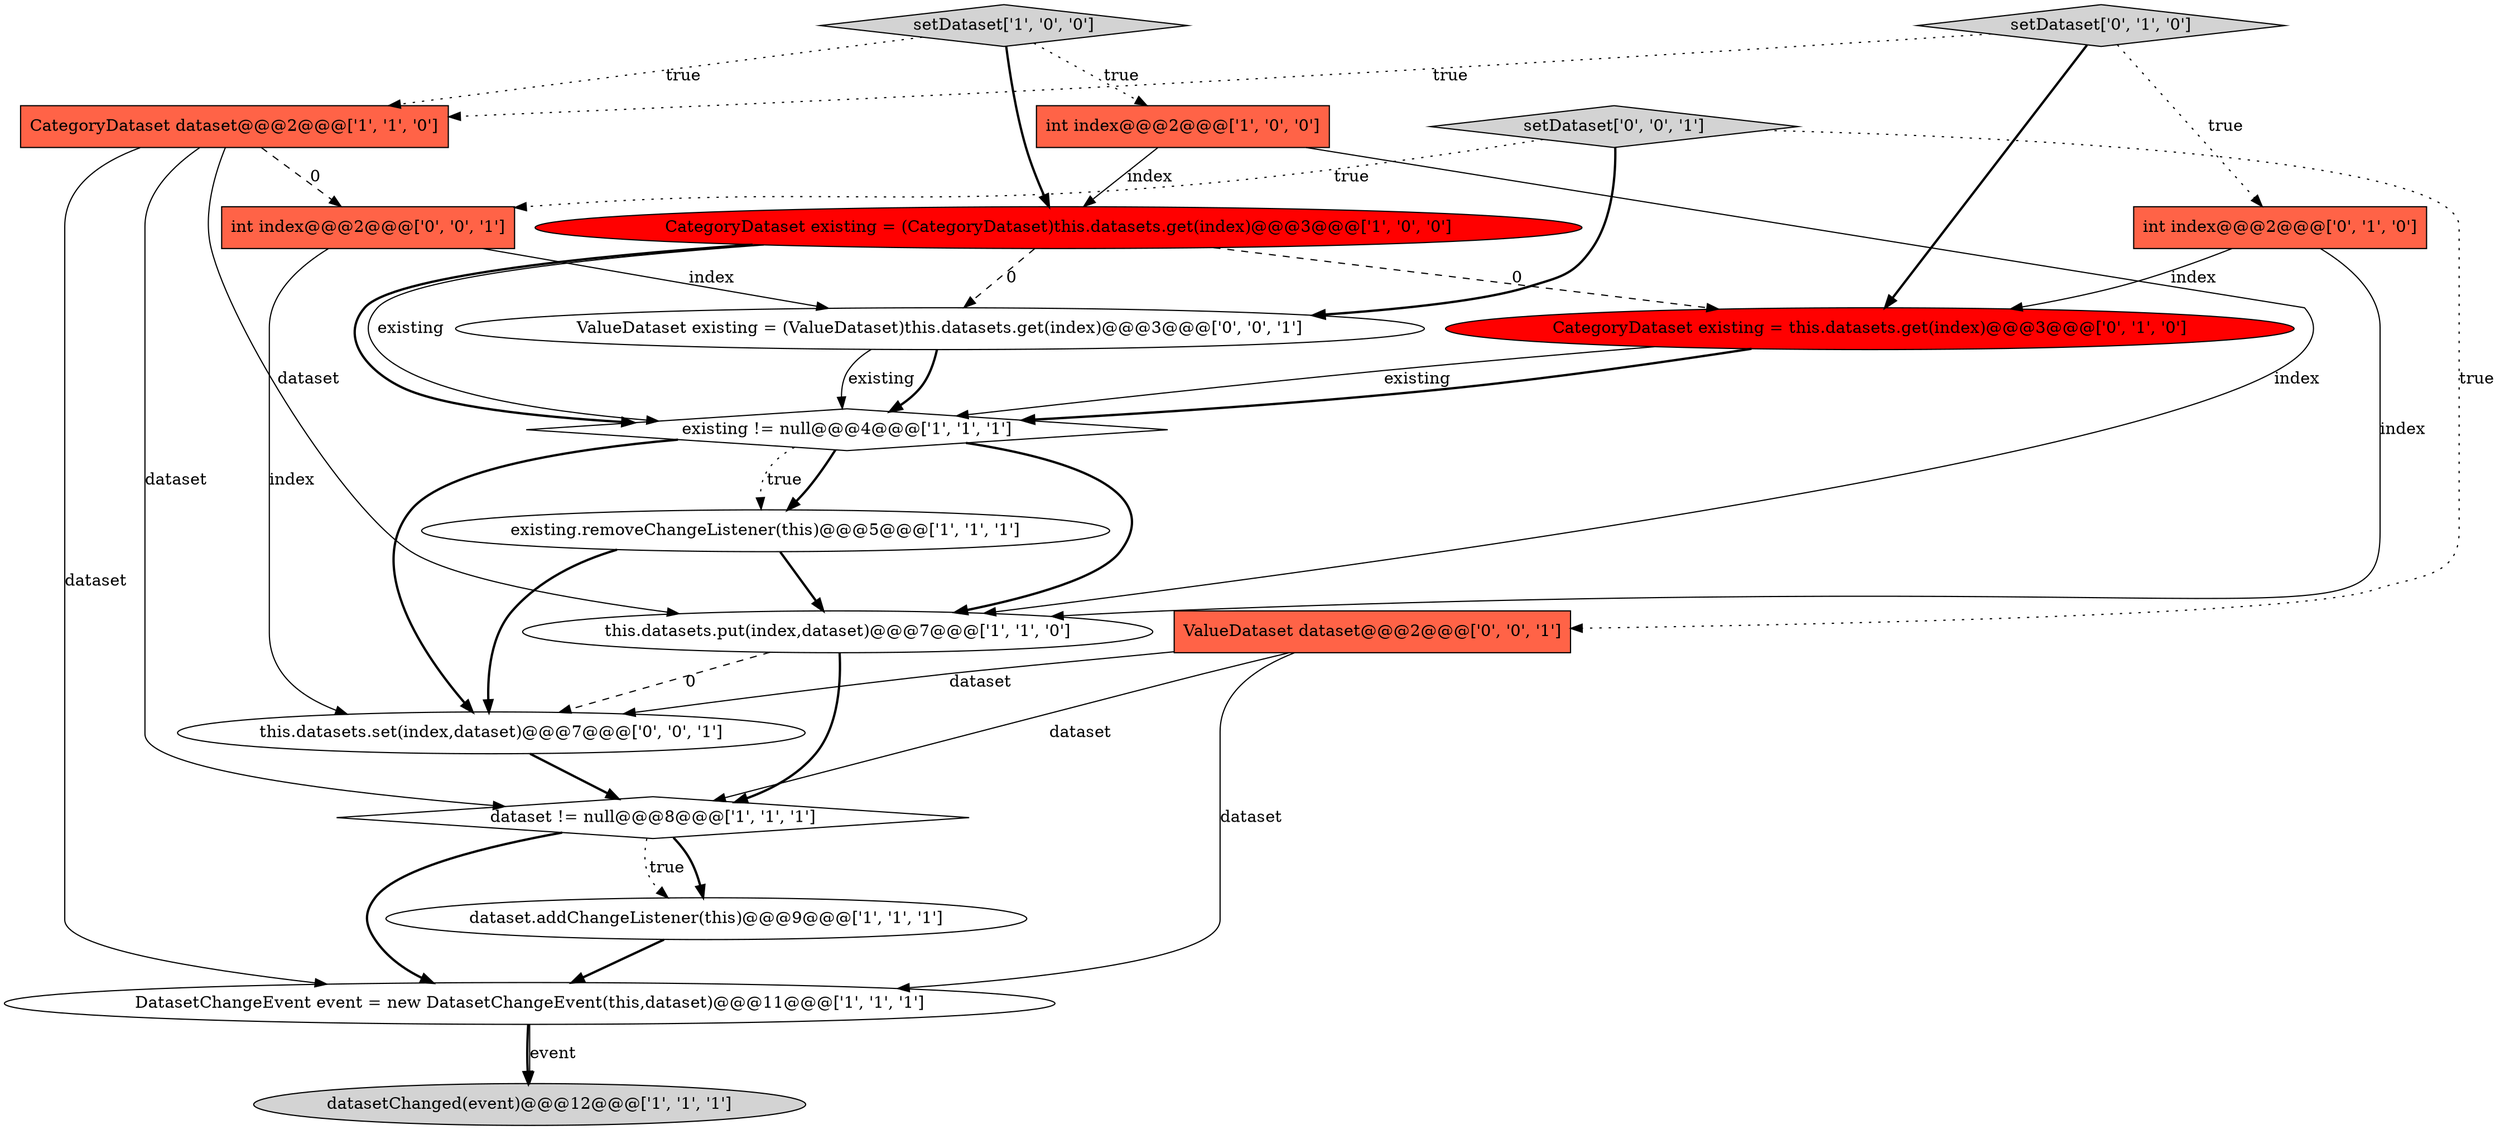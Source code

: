 digraph {
5 [style = filled, label = "int index@@@2@@@['1', '0', '0']", fillcolor = tomato, shape = box image = "AAA0AAABBB1BBB"];
0 [style = filled, label = "dataset != null@@@8@@@['1', '1', '1']", fillcolor = white, shape = diamond image = "AAA0AAABBB1BBB"];
13 [style = filled, label = "int index@@@2@@@['0', '1', '0']", fillcolor = tomato, shape = box image = "AAA0AAABBB2BBB"];
6 [style = filled, label = "setDataset['1', '0', '0']", fillcolor = lightgray, shape = diamond image = "AAA0AAABBB1BBB"];
15 [style = filled, label = "setDataset['0', '0', '1']", fillcolor = lightgray, shape = diamond image = "AAA0AAABBB3BBB"];
16 [style = filled, label = "ValueDataset dataset@@@2@@@['0', '0', '1']", fillcolor = tomato, shape = box image = "AAA0AAABBB3BBB"];
17 [style = filled, label = "ValueDataset existing = (ValueDataset)this.datasets.get(index)@@@3@@@['0', '0', '1']", fillcolor = white, shape = ellipse image = "AAA0AAABBB3BBB"];
1 [style = filled, label = "existing.removeChangeListener(this)@@@5@@@['1', '1', '1']", fillcolor = white, shape = ellipse image = "AAA0AAABBB1BBB"];
18 [style = filled, label = "int index@@@2@@@['0', '0', '1']", fillcolor = tomato, shape = box image = "AAA0AAABBB3BBB"];
7 [style = filled, label = "CategoryDataset dataset@@@2@@@['1', '1', '0']", fillcolor = tomato, shape = box image = "AAA0AAABBB1BBB"];
9 [style = filled, label = "dataset.addChangeListener(this)@@@9@@@['1', '1', '1']", fillcolor = white, shape = ellipse image = "AAA0AAABBB1BBB"];
10 [style = filled, label = "datasetChanged(event)@@@12@@@['1', '1', '1']", fillcolor = lightgray, shape = ellipse image = "AAA0AAABBB1BBB"];
11 [style = filled, label = "CategoryDataset existing = this.datasets.get(index)@@@3@@@['0', '1', '0']", fillcolor = red, shape = ellipse image = "AAA1AAABBB2BBB"];
3 [style = filled, label = "this.datasets.put(index,dataset)@@@7@@@['1', '1', '0']", fillcolor = white, shape = ellipse image = "AAA0AAABBB1BBB"];
2 [style = filled, label = "CategoryDataset existing = (CategoryDataset)this.datasets.get(index)@@@3@@@['1', '0', '0']", fillcolor = red, shape = ellipse image = "AAA1AAABBB1BBB"];
4 [style = filled, label = "DatasetChangeEvent event = new DatasetChangeEvent(this,dataset)@@@11@@@['1', '1', '1']", fillcolor = white, shape = ellipse image = "AAA0AAABBB1BBB"];
8 [style = filled, label = "existing != null@@@4@@@['1', '1', '1']", fillcolor = white, shape = diamond image = "AAA0AAABBB1BBB"];
12 [style = filled, label = "setDataset['0', '1', '0']", fillcolor = lightgray, shape = diamond image = "AAA0AAABBB2BBB"];
14 [style = filled, label = "this.datasets.set(index,dataset)@@@7@@@['0', '0', '1']", fillcolor = white, shape = ellipse image = "AAA0AAABBB3BBB"];
16->0 [style = solid, label="dataset"];
4->10 [style = bold, label=""];
17->8 [style = bold, label=""];
2->8 [style = solid, label="existing"];
16->14 [style = solid, label="dataset"];
0->9 [style = bold, label=""];
7->18 [style = dashed, label="0"];
4->10 [style = solid, label="event"];
17->8 [style = solid, label="existing"];
7->3 [style = solid, label="dataset"];
9->4 [style = bold, label=""];
15->18 [style = dotted, label="true"];
8->3 [style = bold, label=""];
12->11 [style = bold, label=""];
1->3 [style = bold, label=""];
8->14 [style = bold, label=""];
5->3 [style = solid, label="index"];
15->16 [style = dotted, label="true"];
2->17 [style = dashed, label="0"];
7->0 [style = solid, label="dataset"];
18->14 [style = solid, label="index"];
3->0 [style = bold, label=""];
13->3 [style = solid, label="index"];
5->2 [style = solid, label="index"];
6->2 [style = bold, label=""];
8->1 [style = bold, label=""];
8->1 [style = dotted, label="true"];
15->17 [style = bold, label=""];
6->5 [style = dotted, label="true"];
12->13 [style = dotted, label="true"];
14->0 [style = bold, label=""];
18->17 [style = solid, label="index"];
0->4 [style = bold, label=""];
7->4 [style = solid, label="dataset"];
6->7 [style = dotted, label="true"];
13->11 [style = solid, label="index"];
11->8 [style = bold, label=""];
2->11 [style = dashed, label="0"];
1->14 [style = bold, label=""];
3->14 [style = dashed, label="0"];
12->7 [style = dotted, label="true"];
16->4 [style = solid, label="dataset"];
0->9 [style = dotted, label="true"];
2->8 [style = bold, label=""];
11->8 [style = solid, label="existing"];
}
